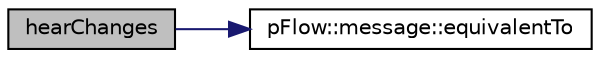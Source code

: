 digraph "hearChanges"
{
 // LATEX_PDF_SIZE
  edge [fontname="Helvetica",fontsize="10",labelfontname="Helvetica",labelfontsize="10"];
  node [fontname="Helvetica",fontsize="10",shape=record];
  rankdir="LR";
  Node1 [label="hearChanges",height=0.2,width=0.4,color="black", fillcolor="grey75", style="filled", fontcolor="black",tooltip=" "];
  Node1 -> Node2 [color="midnightblue",fontsize="10",style="solid",fontname="Helvetica"];
  Node2 [label="pFlow::message::equivalentTo",height=0.2,width=0.4,color="black", fillcolor="white", style="filled",URL="$classpFlow_1_1message.html#a77ea2ce039db7df50fd0a93cb0ecdf74",tooltip=" "];
}
